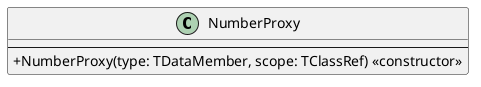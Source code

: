 @startuml

skinparam classAttributeIconSize 0
skinparam shadowing false

class NumberProxy {
  --
  +NumberProxy(type: TDataMember, scope: TClassRef) <<constructor>>
}

@enduml
